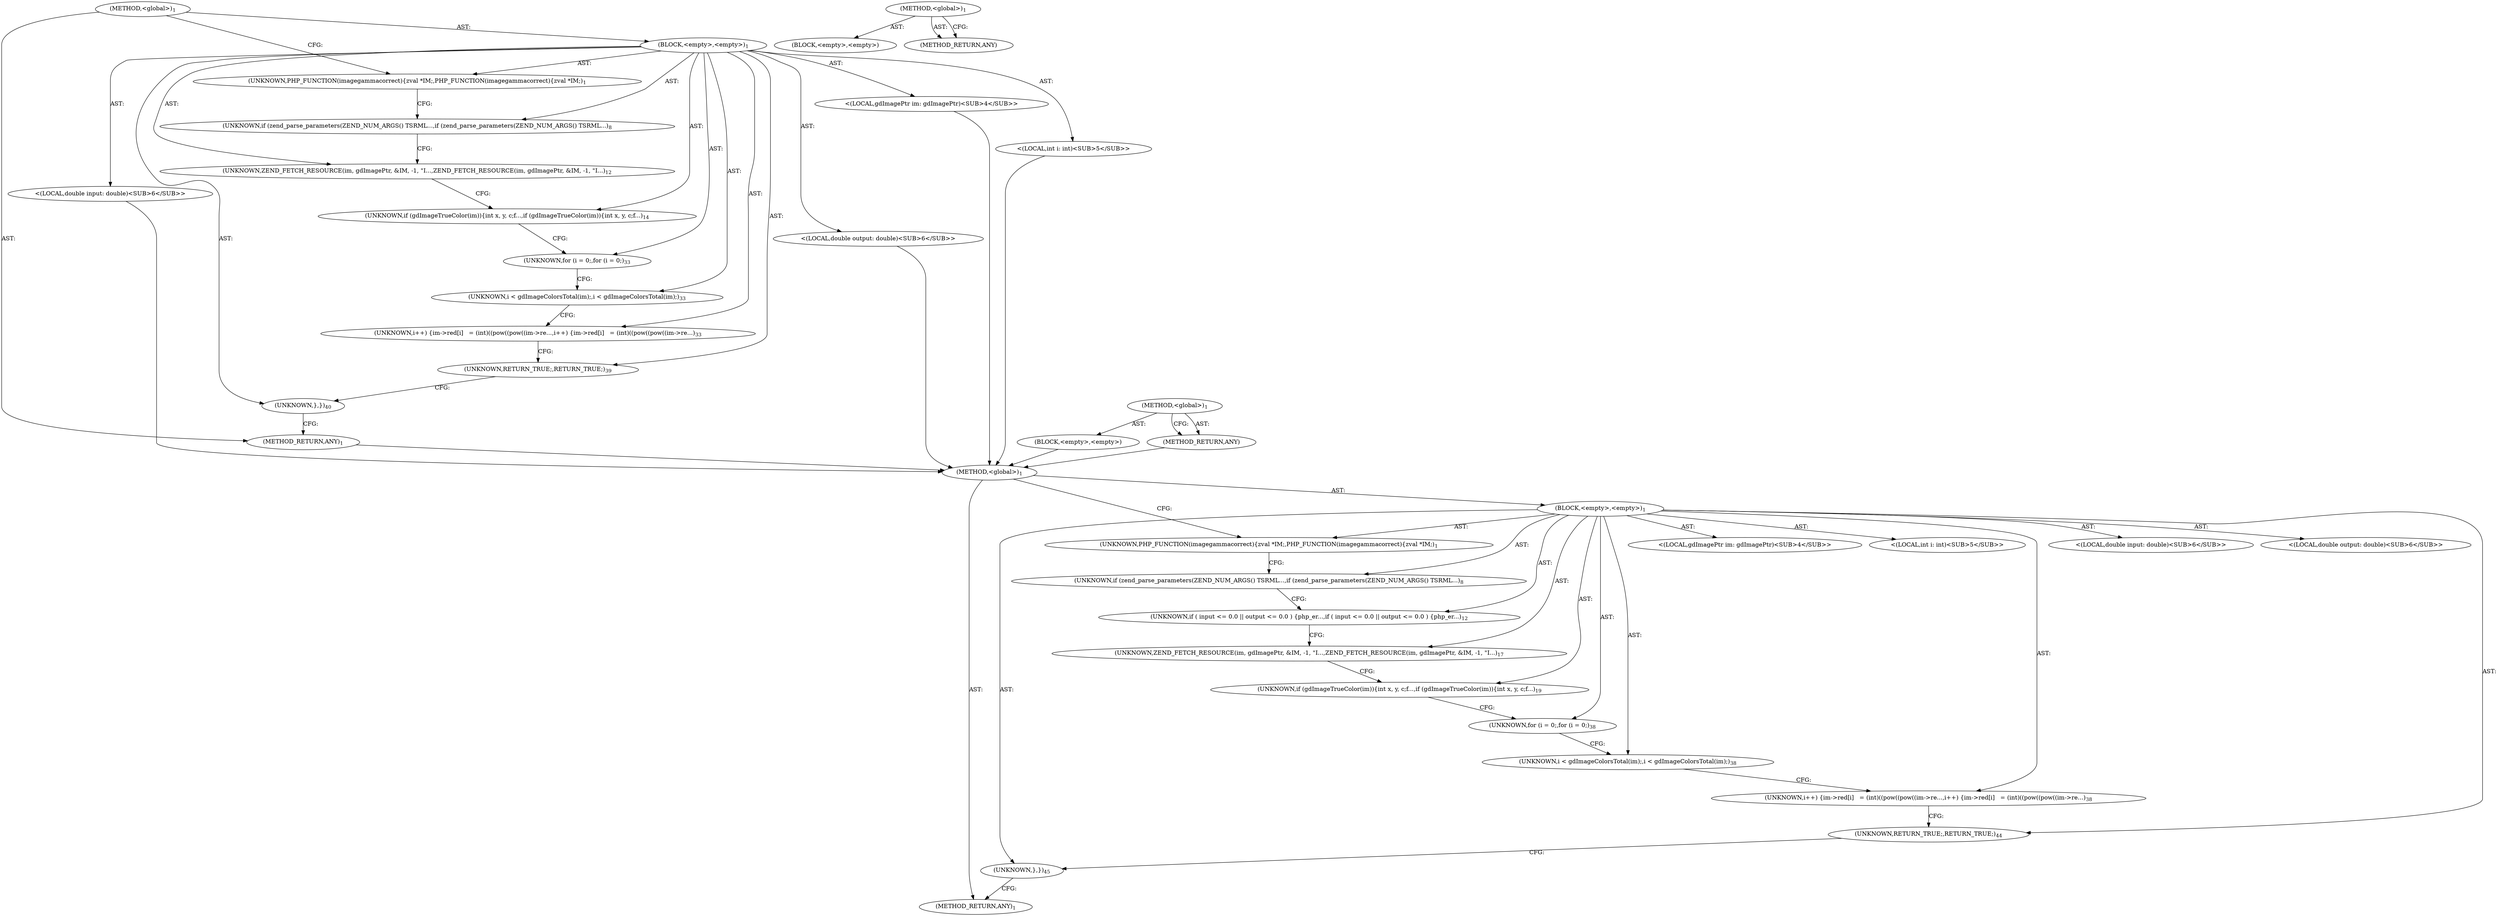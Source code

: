 digraph "&lt;global&gt;" {
vulnerable_6 [label=<(METHOD,&lt;global&gt;)<SUB>1</SUB>>];
vulnerable_7 [label=<(BLOCK,&lt;empty&gt;,&lt;empty&gt;)<SUB>1</SUB>>];
vulnerable_8 [label=<(UNKNOWN,PHP_FUNCTION(imagegammacorrect)
{
	zval *IM;,PHP_FUNCTION(imagegammacorrect)
{
	zval *IM;)<SUB>1</SUB>>];
vulnerable_9 [label="<(LOCAL,gdImagePtr im: gdImagePtr)<SUB>4</SUB>>"];
vulnerable_10 [label="<(LOCAL,int i: int)<SUB>5</SUB>>"];
vulnerable_11 [label="<(LOCAL,double input: double)<SUB>6</SUB>>"];
vulnerable_12 [label="<(LOCAL,double output: double)<SUB>6</SUB>>"];
vulnerable_13 [label=<(UNKNOWN,if (zend_parse_parameters(ZEND_NUM_ARGS() TSRML...,if (zend_parse_parameters(ZEND_NUM_ARGS() TSRML...)<SUB>8</SUB>>];
vulnerable_14 [label=<(UNKNOWN,ZEND_FETCH_RESOURCE(im, gdImagePtr, &amp;IM, -1, &quot;I...,ZEND_FETCH_RESOURCE(im, gdImagePtr, &amp;IM, -1, &quot;I...)<SUB>12</SUB>>];
vulnerable_15 [label=<(UNKNOWN,if (gdImageTrueColor(im))	{
		int x, y, c;

		f...,if (gdImageTrueColor(im))	{
		int x, y, c;

		f...)<SUB>14</SUB>>];
vulnerable_16 [label=<(UNKNOWN,for (i = 0;,for (i = 0;)<SUB>33</SUB>>];
vulnerable_17 [label=<(UNKNOWN,i &lt; gdImageColorsTotal(im);,i &lt; gdImageColorsTotal(im);)<SUB>33</SUB>>];
vulnerable_18 [label=<(UNKNOWN,i++) {
		im-&gt;red[i]   = (int)((pow((pow((im-&gt;re...,i++) {
		im-&gt;red[i]   = (int)((pow((pow((im-&gt;re...)<SUB>33</SUB>>];
vulnerable_19 [label=<(UNKNOWN,RETURN_TRUE;,RETURN_TRUE;)<SUB>39</SUB>>];
vulnerable_20 [label=<(UNKNOWN,},})<SUB>40</SUB>>];
vulnerable_21 [label=<(METHOD_RETURN,ANY)<SUB>1</SUB>>];
vulnerable_32 [label=<(METHOD,&lt;global&gt;)<SUB>1</SUB>>];
vulnerable_33 [label=<(BLOCK,&lt;empty&gt;,&lt;empty&gt;)>];
vulnerable_34 [label=<(METHOD_RETURN,ANY)>];
fixed_6 [label=<(METHOD,&lt;global&gt;)<SUB>1</SUB>>];
fixed_7 [label=<(BLOCK,&lt;empty&gt;,&lt;empty&gt;)<SUB>1</SUB>>];
fixed_8 [label=<(UNKNOWN,PHP_FUNCTION(imagegammacorrect)
{
	zval *IM;,PHP_FUNCTION(imagegammacorrect)
{
	zval *IM;)<SUB>1</SUB>>];
fixed_9 [label="<(LOCAL,gdImagePtr im: gdImagePtr)<SUB>4</SUB>>"];
fixed_10 [label="<(LOCAL,int i: int)<SUB>5</SUB>>"];
fixed_11 [label="<(LOCAL,double input: double)<SUB>6</SUB>>"];
fixed_12 [label="<(LOCAL,double output: double)<SUB>6</SUB>>"];
fixed_13 [label=<(UNKNOWN,if (zend_parse_parameters(ZEND_NUM_ARGS() TSRML...,if (zend_parse_parameters(ZEND_NUM_ARGS() TSRML...)<SUB>8</SUB>>];
fixed_14 [label=<(UNKNOWN,if ( input &lt;= 0.0 || output &lt;= 0.0 ) {
		php_er...,if ( input &lt;= 0.0 || output &lt;= 0.0 ) {
		php_er...)<SUB>12</SUB>>];
fixed_15 [label=<(UNKNOWN,ZEND_FETCH_RESOURCE(im, gdImagePtr, &amp;IM, -1, &quot;I...,ZEND_FETCH_RESOURCE(im, gdImagePtr, &amp;IM, -1, &quot;I...)<SUB>17</SUB>>];
fixed_16 [label=<(UNKNOWN,if (gdImageTrueColor(im))	{
		int x, y, c;

		f...,if (gdImageTrueColor(im))	{
		int x, y, c;

		f...)<SUB>19</SUB>>];
fixed_17 [label=<(UNKNOWN,for (i = 0;,for (i = 0;)<SUB>38</SUB>>];
fixed_18 [label=<(UNKNOWN,i &lt; gdImageColorsTotal(im);,i &lt; gdImageColorsTotal(im);)<SUB>38</SUB>>];
fixed_19 [label=<(UNKNOWN,i++) {
		im-&gt;red[i]   = (int)((pow((pow((im-&gt;re...,i++) {
		im-&gt;red[i]   = (int)((pow((pow((im-&gt;re...)<SUB>38</SUB>>];
fixed_20 [label=<(UNKNOWN,RETURN_TRUE;,RETURN_TRUE;)<SUB>44</SUB>>];
fixed_21 [label=<(UNKNOWN,},})<SUB>45</SUB>>];
fixed_22 [label=<(METHOD_RETURN,ANY)<SUB>1</SUB>>];
fixed_33 [label=<(METHOD,&lt;global&gt;)<SUB>1</SUB>>];
fixed_34 [label=<(BLOCK,&lt;empty&gt;,&lt;empty&gt;)>];
fixed_35 [label=<(METHOD_RETURN,ANY)>];
vulnerable_6 -> vulnerable_7  [key=0, label="AST: "];
vulnerable_6 -> vulnerable_21  [key=0, label="AST: "];
vulnerable_6 -> vulnerable_8  [key=0, label="CFG: "];
vulnerable_7 -> vulnerable_8  [key=0, label="AST: "];
vulnerable_7 -> vulnerable_9  [key=0, label="AST: "];
vulnerable_7 -> vulnerable_10  [key=0, label="AST: "];
vulnerable_7 -> vulnerable_11  [key=0, label="AST: "];
vulnerable_7 -> vulnerable_12  [key=0, label="AST: "];
vulnerable_7 -> vulnerable_13  [key=0, label="AST: "];
vulnerable_7 -> vulnerable_14  [key=0, label="AST: "];
vulnerable_7 -> vulnerable_15  [key=0, label="AST: "];
vulnerable_7 -> vulnerable_16  [key=0, label="AST: "];
vulnerable_7 -> vulnerable_17  [key=0, label="AST: "];
vulnerable_7 -> vulnerable_18  [key=0, label="AST: "];
vulnerable_7 -> vulnerable_19  [key=0, label="AST: "];
vulnerable_7 -> vulnerable_20  [key=0, label="AST: "];
vulnerable_8 -> vulnerable_13  [key=0, label="CFG: "];
vulnerable_9 -> fixed_6  [key=0];
vulnerable_10 -> fixed_6  [key=0];
vulnerable_11 -> fixed_6  [key=0];
vulnerable_12 -> fixed_6  [key=0];
vulnerable_13 -> vulnerable_14  [key=0, label="CFG: "];
vulnerable_14 -> vulnerable_15  [key=0, label="CFG: "];
vulnerable_15 -> vulnerable_16  [key=0, label="CFG: "];
vulnerable_16 -> vulnerable_17  [key=0, label="CFG: "];
vulnerable_17 -> vulnerable_18  [key=0, label="CFG: "];
vulnerable_18 -> vulnerable_19  [key=0, label="CFG: "];
vulnerable_19 -> vulnerable_20  [key=0, label="CFG: "];
vulnerable_20 -> vulnerable_21  [key=0, label="CFG: "];
vulnerable_21 -> fixed_6  [key=0];
vulnerable_32 -> vulnerable_33  [key=0, label="AST: "];
vulnerable_32 -> vulnerable_34  [key=0, label="AST: "];
vulnerable_32 -> vulnerable_34  [key=1, label="CFG: "];
vulnerable_33 -> fixed_6  [key=0];
vulnerable_34 -> fixed_6  [key=0];
fixed_6 -> fixed_7  [key=0, label="AST: "];
fixed_6 -> fixed_22  [key=0, label="AST: "];
fixed_6 -> fixed_8  [key=0, label="CFG: "];
fixed_7 -> fixed_8  [key=0, label="AST: "];
fixed_7 -> fixed_9  [key=0, label="AST: "];
fixed_7 -> fixed_10  [key=0, label="AST: "];
fixed_7 -> fixed_11  [key=0, label="AST: "];
fixed_7 -> fixed_12  [key=0, label="AST: "];
fixed_7 -> fixed_13  [key=0, label="AST: "];
fixed_7 -> fixed_14  [key=0, label="AST: "];
fixed_7 -> fixed_15  [key=0, label="AST: "];
fixed_7 -> fixed_16  [key=0, label="AST: "];
fixed_7 -> fixed_17  [key=0, label="AST: "];
fixed_7 -> fixed_18  [key=0, label="AST: "];
fixed_7 -> fixed_19  [key=0, label="AST: "];
fixed_7 -> fixed_20  [key=0, label="AST: "];
fixed_7 -> fixed_21  [key=0, label="AST: "];
fixed_8 -> fixed_13  [key=0, label="CFG: "];
fixed_13 -> fixed_14  [key=0, label="CFG: "];
fixed_14 -> fixed_15  [key=0, label="CFG: "];
fixed_15 -> fixed_16  [key=0, label="CFG: "];
fixed_16 -> fixed_17  [key=0, label="CFG: "];
fixed_17 -> fixed_18  [key=0, label="CFG: "];
fixed_18 -> fixed_19  [key=0, label="CFG: "];
fixed_19 -> fixed_20  [key=0, label="CFG: "];
fixed_20 -> fixed_21  [key=0, label="CFG: "];
fixed_21 -> fixed_22  [key=0, label="CFG: "];
fixed_33 -> fixed_34  [key=0, label="AST: "];
fixed_33 -> fixed_35  [key=0, label="AST: "];
fixed_33 -> fixed_35  [key=1, label="CFG: "];
}
